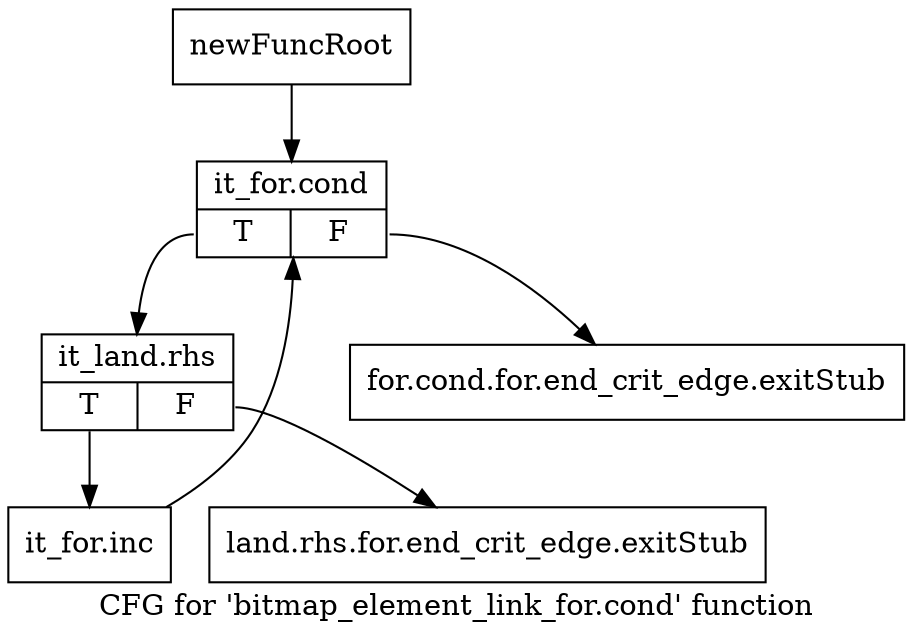 digraph "CFG for 'bitmap_element_link_for.cond' function" {
	label="CFG for 'bitmap_element_link_for.cond' function";

	Node0x79c6a90 [shape=record,label="{newFuncRoot}"];
	Node0x79c6a90 -> Node0x79c6b80;
	Node0x79c6ae0 [shape=record,label="{for.cond.for.end_crit_edge.exitStub}"];
	Node0x79c6b30 [shape=record,label="{land.rhs.for.end_crit_edge.exitStub}"];
	Node0x79c6b80 [shape=record,label="{it_for.cond|{<s0>T|<s1>F}}"];
	Node0x79c6b80:s0 -> Node0x79c6bd0;
	Node0x79c6b80:s1 -> Node0x79c6ae0;
	Node0x79c6bd0 [shape=record,label="{it_land.rhs|{<s0>T|<s1>F}}"];
	Node0x79c6bd0:s0 -> Node0x79c6c20;
	Node0x79c6bd0:s1 -> Node0x79c6b30;
	Node0x79c6c20 [shape=record,label="{it_for.inc}"];
	Node0x79c6c20 -> Node0x79c6b80;
}

